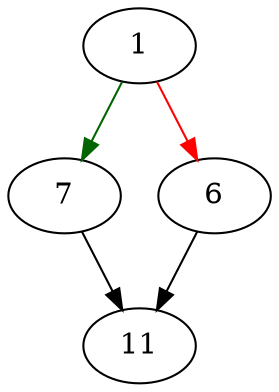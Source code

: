strict digraph "sqlite3MutexAlloc" {
	// Node definitions.
	1 [entry=true];
	7;
	6;
	11;

	// Edge definitions.
	1 -> 7 [
		color=darkgreen
		cond=true
	];
	1 -> 6 [
		color=red
		cond=false
	];
	7 -> 11;
	6 -> 11;
}